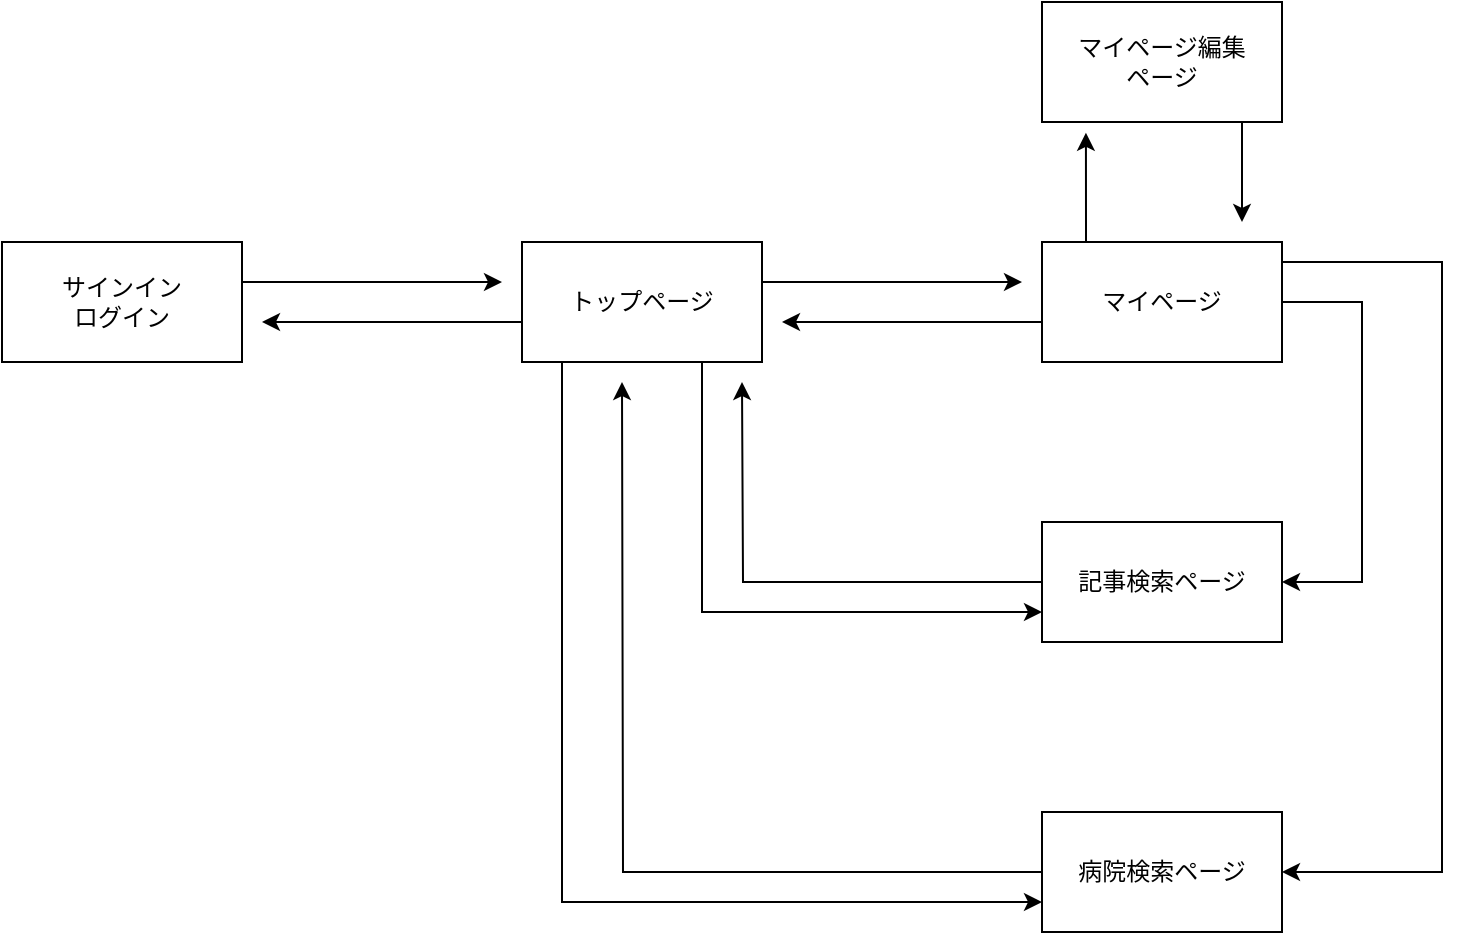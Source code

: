 <mxfile version="13.10.0" type="embed" pages="3">
    <diagram id="wAoyzJi7SPJmGwAVHJc8" name="Page_relation (for User)">
        <mxGraphModel dx="549" dy="821" grid="1" gridSize="10" guides="1" tooltips="1" connect="1" arrows="1" fold="1" page="1" pageScale="1" pageWidth="827" pageHeight="1169" math="0" shadow="0">
            <root>
                <mxCell id="0"/>
                <mxCell id="1" parent="0"/>
                <mxCell id="YjLc0UaMG-aKmf_U7Wku-13" style="edgeStyle=orthogonalEdgeStyle;rounded=0;orthogonalLoop=1;jettySize=auto;html=1;" parent="1" source="2" edge="1">
                    <mxGeometry relative="1" as="geometry">
                        <mxPoint x="590" y="260" as="targetPoint"/>
                        <Array as="points">
                            <mxPoint x="510" y="260"/>
                            <mxPoint x="510" y="260"/>
                        </Array>
                    </mxGeometry>
                </mxCell>
                <mxCell id="YjLc0UaMG-aKmf_U7Wku-17" style="edgeStyle=orthogonalEdgeStyle;rounded=0;orthogonalLoop=1;jettySize=auto;html=1;" parent="1" source="2" edge="1">
                    <mxGeometry relative="1" as="geometry">
                        <mxPoint x="210" y="280" as="targetPoint"/>
                        <Array as="points">
                            <mxPoint x="290" y="280"/>
                            <mxPoint x="290" y="280"/>
                        </Array>
                    </mxGeometry>
                </mxCell>
                <mxCell id="YjLc0UaMG-aKmf_U7Wku-25" style="edgeStyle=orthogonalEdgeStyle;rounded=0;orthogonalLoop=1;jettySize=auto;html=1;entryX=0;entryY=0.75;entryDx=0;entryDy=0;" parent="1" source="2" target="YjLc0UaMG-aKmf_U7Wku-6" edge="1">
                    <mxGeometry relative="1" as="geometry">
                        <Array as="points">
                            <mxPoint x="430" y="425"/>
                        </Array>
                    </mxGeometry>
                </mxCell>
                <mxCell id="YjLc0UaMG-aKmf_U7Wku-27" style="edgeStyle=orthogonalEdgeStyle;rounded=0;orthogonalLoop=1;jettySize=auto;html=1;entryX=0;entryY=0.75;entryDx=0;entryDy=0;" parent="1" source="2" target="YjLc0UaMG-aKmf_U7Wku-7" edge="1">
                    <mxGeometry relative="1" as="geometry">
                        <Array as="points">
                            <mxPoint x="360" y="570"/>
                        </Array>
                    </mxGeometry>
                </mxCell>
                <mxCell id="2" value="トップページ" style="whiteSpace=wrap;html=1;" parent="1" vertex="1">
                    <mxGeometry x="340" y="240" width="120" height="60" as="geometry"/>
                </mxCell>
                <mxCell id="YjLc0UaMG-aKmf_U7Wku-18" style="edgeStyle=orthogonalEdgeStyle;rounded=0;orthogonalLoop=1;jettySize=auto;html=1;" parent="1" source="YjLc0UaMG-aKmf_U7Wku-2" edge="1">
                    <mxGeometry relative="1" as="geometry">
                        <mxPoint x="330" y="260" as="targetPoint"/>
                        <Array as="points">
                            <mxPoint x="240" y="260"/>
                            <mxPoint x="240" y="260"/>
                        </Array>
                    </mxGeometry>
                </mxCell>
                <mxCell id="YjLc0UaMG-aKmf_U7Wku-2" value="サインイン&lt;br&gt;ログイン" style="whiteSpace=wrap;html=1;" parent="1" vertex="1">
                    <mxGeometry x="80" y="240" width="120" height="60" as="geometry"/>
                </mxCell>
                <mxCell id="YjLc0UaMG-aKmf_U7Wku-10" style="edgeStyle=orthogonalEdgeStyle;rounded=0;orthogonalLoop=1;jettySize=auto;html=1;entryX=0.183;entryY=1.09;entryDx=0;entryDy=0;entryPerimeter=0;" parent="1" source="YjLc0UaMG-aKmf_U7Wku-4" target="YjLc0UaMG-aKmf_U7Wku-5" edge="1">
                    <mxGeometry relative="1" as="geometry">
                        <Array as="points">
                            <mxPoint x="622" y="230"/>
                            <mxPoint x="622" y="230"/>
                        </Array>
                    </mxGeometry>
                </mxCell>
                <mxCell id="YjLc0UaMG-aKmf_U7Wku-14" style="edgeStyle=orthogonalEdgeStyle;rounded=0;orthogonalLoop=1;jettySize=auto;html=1;" parent="1" source="YjLc0UaMG-aKmf_U7Wku-4" edge="1">
                    <mxGeometry relative="1" as="geometry">
                        <mxPoint x="470" y="280" as="targetPoint"/>
                        <Array as="points">
                            <mxPoint x="580" y="280"/>
                            <mxPoint x="580" y="280"/>
                        </Array>
                    </mxGeometry>
                </mxCell>
                <mxCell id="YjLc0UaMG-aKmf_U7Wku-20" style="edgeStyle=orthogonalEdgeStyle;rounded=0;orthogonalLoop=1;jettySize=auto;html=1;entryX=1;entryY=0.5;entryDx=0;entryDy=0;" parent="1" source="YjLc0UaMG-aKmf_U7Wku-4" target="YjLc0UaMG-aKmf_U7Wku-7" edge="1">
                    <mxGeometry relative="1" as="geometry">
                        <Array as="points">
                            <mxPoint x="800" y="250"/>
                            <mxPoint x="800" y="555"/>
                        </Array>
                    </mxGeometry>
                </mxCell>
                <mxCell id="YjLc0UaMG-aKmf_U7Wku-23" style="edgeStyle=orthogonalEdgeStyle;rounded=0;orthogonalLoop=1;jettySize=auto;html=1;entryX=1;entryY=0.5;entryDx=0;entryDy=0;" parent="1" source="YjLc0UaMG-aKmf_U7Wku-4" target="YjLc0UaMG-aKmf_U7Wku-6" edge="1">
                    <mxGeometry relative="1" as="geometry">
                        <Array as="points">
                            <mxPoint x="760" y="270"/>
                            <mxPoint x="760" y="410"/>
                        </Array>
                    </mxGeometry>
                </mxCell>
                <mxCell id="YjLc0UaMG-aKmf_U7Wku-4" value="マイページ" style="whiteSpace=wrap;html=1;" parent="1" vertex="1">
                    <mxGeometry x="600" y="240" width="120" height="60" as="geometry"/>
                </mxCell>
                <mxCell id="YjLc0UaMG-aKmf_U7Wku-11" style="edgeStyle=orthogonalEdgeStyle;rounded=0;orthogonalLoop=1;jettySize=auto;html=1;" parent="1" source="YjLc0UaMG-aKmf_U7Wku-5" edge="1">
                    <mxGeometry relative="1" as="geometry">
                        <mxPoint x="700" y="230" as="targetPoint"/>
                        <Array as="points">
                            <mxPoint x="700" y="190"/>
                            <mxPoint x="700" y="190"/>
                        </Array>
                    </mxGeometry>
                </mxCell>
                <mxCell id="YjLc0UaMG-aKmf_U7Wku-5" value="マイページ編集&lt;br&gt;ページ" style="whiteSpace=wrap;html=1;" parent="1" vertex="1">
                    <mxGeometry x="600" y="120" width="120" height="60" as="geometry"/>
                </mxCell>
                <mxCell id="YjLc0UaMG-aKmf_U7Wku-24" style="edgeStyle=orthogonalEdgeStyle;rounded=0;orthogonalLoop=1;jettySize=auto;html=1;" parent="1" source="YjLc0UaMG-aKmf_U7Wku-6" edge="1">
                    <mxGeometry relative="1" as="geometry">
                        <mxPoint x="450" y="310" as="targetPoint"/>
                    </mxGeometry>
                </mxCell>
                <mxCell id="YjLc0UaMG-aKmf_U7Wku-6" value="記事検索ページ" style="whiteSpace=wrap;html=1;" parent="1" vertex="1">
                    <mxGeometry x="600" y="380" width="120" height="60" as="geometry"/>
                </mxCell>
                <mxCell id="YjLc0UaMG-aKmf_U7Wku-26" style="edgeStyle=orthogonalEdgeStyle;rounded=0;orthogonalLoop=1;jettySize=auto;html=1;" parent="1" source="YjLc0UaMG-aKmf_U7Wku-7" edge="1">
                    <mxGeometry relative="1" as="geometry">
                        <mxPoint x="390" y="310" as="targetPoint"/>
                    </mxGeometry>
                </mxCell>
                <mxCell id="YjLc0UaMG-aKmf_U7Wku-7" value="病院検索ページ" style="whiteSpace=wrap;html=1;" parent="1" vertex="1">
                    <mxGeometry x="600" y="525" width="120" height="60" as="geometry"/>
                </mxCell>
            </root>
        </mxGraphModel>
    </diagram>
    <diagram id="yQhcVNKe8j5Z_3Np4epz" name="Page_relation (for  Doctor)">
        &#xa;        &#xa;&#xa;
        <mxGraphModel grid="1" gridSize="10" guides="1" tooltips="1" connect="1" arrows="1" page="1" fold="1" pageScale="1" pageWidth="827" pageHeight="1169" math="0" shadow="0">
            &#xa;            &#xa;&#xa;
            <root>
                &#xa;                &#xa;&#xa;
                <mxCell id="SM14ZPv3RND-MxX5oc8A-0"/>
                &#xa;                &#xa;&#xa;
                <mxCell id="SM14ZPv3RND-MxX5oc8A-1" parent="SM14ZPv3RND-MxX5oc8A-0"/>
                &#xa;                &#xa;&#xa;
                <mxCell id="QympR_u0NycjiTh86Tg6-3" style="edgeStyle=orthogonalEdgeStyle;rounded=0;orthogonalLoop=1;jettySize=auto;html=1;" parent="SM14ZPv3RND-MxX5oc8A-1" source="doY01OS5TyMNg0wS3ZK7-0" edge="1">
                    &#xa;                    &#xa;&#xa;
                    <mxGeometry relative="1" as="geometry">
                        &#xa;                        &#xa;&#xa;
                        <mxPoint x="210" y="330" as="targetPoint"/>
                        &#xa;                        &#xa;&#xa;
                        <Array as="points">
                            &#xa;                            &#xa;&#xa;
                            <mxPoint x="280" y="330"/>
                            &#xa;                            &#xa;&#xa;
                            <mxPoint x="280" y="330"/>
                            &#xa;                            &#xa;&#xa;
                        </Array>
                        &#xa;                        &#xa;&#xa;
                    </mxGeometry>
                    &#xa;                    &#xa;&#xa;
                </mxCell>
                &#xa;                &#xa;&#xa;
                <mxCell id="QympR_u0NycjiTh86Tg6-9" style="edgeStyle=orthogonalEdgeStyle;rounded=0;orthogonalLoop=1;jettySize=auto;html=1;" parent="SM14ZPv3RND-MxX5oc8A-1" source="doY01OS5TyMNg0wS3ZK7-0" edge="1">
                    &#xa;                    &#xa;&#xa;
                    <mxGeometry relative="1" as="geometry">
                        &#xa;                        &#xa;&#xa;
                        <mxPoint x="550" y="300" as="targetPoint"/>
                        &#xa;                        &#xa;&#xa;
                        <Array as="points">
                            &#xa;                            &#xa;&#xa;
                            <mxPoint x="480" y="300"/>
                            &#xa;                            &#xa;&#xa;
                            <mxPoint x="480" y="300"/>
                            &#xa;                            &#xa;&#xa;
                        </Array>
                        &#xa;                        &#xa;&#xa;
                    </mxGeometry>
                    &#xa;                    &#xa;&#xa;
                </mxCell>
                &#xa;                &#xa;&#xa;
                <mxCell id="QympR_u0NycjiTh86Tg6-12" style="edgeStyle=orthogonalEdgeStyle;rounded=0;orthogonalLoop=1;jettySize=auto;html=1;" parent="SM14ZPv3RND-MxX5oc8A-1" source="doY01OS5TyMNg0wS3ZK7-0" edge="1">
                    &#xa;                    &#xa;&#xa;
                    <mxGeometry relative="1" as="geometry">
                        &#xa;                        &#xa;&#xa;
                        <mxPoint x="340" y="190" as="targetPoint"/>
                        &#xa;                        &#xa;&#xa;
                        <Array as="points">
                            &#xa;                            &#xa;&#xa;
                            <mxPoint x="340" y="250"/>
                            &#xa;                            &#xa;&#xa;
                            <mxPoint x="340" y="250"/>
                            &#xa;                            &#xa;&#xa;
                        </Array>
                        &#xa;                        &#xa;&#xa;
                    </mxGeometry>
                    &#xa;                    &#xa;&#xa;
                </mxCell>
                &#xa;                &#xa;&#xa;
                <mxCell id="QympR_u0NycjiTh86Tg6-26" style="edgeStyle=orthogonalEdgeStyle;rounded=0;orthogonalLoop=1;jettySize=auto;html=1;entryX=0.998;entryY=0.88;entryDx=0;entryDy=0;entryPerimeter=0;" parent="SM14ZPv3RND-MxX5oc8A-1" source="doY01OS5TyMNg0wS3ZK7-0" target="Px4BVr2N8zlAnJnXclJ0-3" edge="1">
                    &#xa;                    &#xa;&#xa;
                    <mxGeometry relative="1" as="geometry">
                        &#xa;                        &#xa;&#xa;
                        <Array as="points">
                            &#xa;                            &#xa;&#xa;
                            <mxPoint x="360" y="533"/>
                            &#xa;                            &#xa;&#xa;
                        </Array>
                        &#xa;                        &#xa;&#xa;
                    </mxGeometry>
                    &#xa;                    &#xa;&#xa;
                </mxCell>
                &#xa;                &#xa;&#xa;
                <mxCell id="QympR_u0NycjiTh86Tg6-30" style="edgeStyle=orthogonalEdgeStyle;rounded=0;orthogonalLoop=1;jettySize=auto;html=1;entryX=-0.002;entryY=0.897;entryDx=0;entryDy=0;entryPerimeter=0;" parent="SM14ZPv3RND-MxX5oc8A-1" source="doY01OS5TyMNg0wS3ZK7-0" target="Px4BVr2N8zlAnJnXclJ0-0" edge="1">
                    &#xa;                    &#xa;&#xa;
                    <mxGeometry relative="1" as="geometry">
                        &#xa;                        &#xa;&#xa;
                        <Array as="points">
                            &#xa;                            &#xa;&#xa;
                            <mxPoint x="400" y="534"/>
                            &#xa;                            &#xa;&#xa;
                        </Array>
                        &#xa;                        &#xa;&#xa;
                    </mxGeometry>
                    &#xa;                    &#xa;&#xa;
                </mxCell>
                &#xa;                &#xa;&#xa;
                <mxCell id="doY01OS5TyMNg0wS3ZK7-0" value="マイページ" style="whiteSpace=wrap;html=1;" parent="SM14ZPv3RND-MxX5oc8A-1" vertex="1">
                    &#xa;                    &#xa;&#xa;
                    <mxGeometry x="320" y="280" width="120" height="60" as="geometry"/>
                    &#xa;                    &#xa;&#xa;
                </mxCell>
                &#xa;                &#xa;&#xa;
                <mxCell id="QympR_u0NycjiTh86Tg6-10" style="edgeStyle=orthogonalEdgeStyle;rounded=0;orthogonalLoop=1;jettySize=auto;html=1;" parent="SM14ZPv3RND-MxX5oc8A-1" source="doY01OS5TyMNg0wS3ZK7-1" edge="1">
                    &#xa;                    &#xa;&#xa;
                    <mxGeometry relative="1" as="geometry">
                        &#xa;                        &#xa;&#xa;
                        <mxPoint x="310" y="300" as="targetPoint"/>
                        &#xa;                        &#xa;&#xa;
                        <Array as="points">
                            &#xa;                            &#xa;&#xa;
                            <mxPoint x="230" y="300"/>
                            &#xa;                            &#xa;&#xa;
                            <mxPoint x="230" y="300"/>
                            &#xa;                            &#xa;&#xa;
                        </Array>
                        &#xa;                        &#xa;&#xa;
                    </mxGeometry>
                    &#xa;                    &#xa;&#xa;
                </mxCell>
                &#xa;                &#xa;&#xa;
                <mxCell id="doY01OS5TyMNg0wS3ZK7-1" value="サインイン&lt;br&gt;ログイン" style="whiteSpace=wrap;html=1;" parent="SM14ZPv3RND-MxX5oc8A-1" vertex="1">
                    &#xa;                    &#xa;&#xa;
                    <mxGeometry x="80" y="280" width="120" height="60" as="geometry"/>
                    &#xa;                    &#xa;&#xa;
                </mxCell>
                &#xa;                &#xa;&#xa;
                <mxCell id="QympR_u0NycjiTh86Tg6-13" style="edgeStyle=orthogonalEdgeStyle;rounded=0;orthogonalLoop=1;jettySize=auto;html=1;entryX=0.857;entryY=-0.07;entryDx=0;entryDy=0;entryPerimeter=0;" parent="SM14ZPv3RND-MxX5oc8A-1" source="doY01OS5TyMNg0wS3ZK7-3" target="doY01OS5TyMNg0wS3ZK7-0" edge="1">
                    &#xa;                    &#xa;&#xa;
                    <mxGeometry relative="1" as="geometry">
                        &#xa;                        &#xa;&#xa;
                        <Array as="points">
                            &#xa;                            &#xa;&#xa;
                            <mxPoint x="423" y="200"/>
                            &#xa;                            &#xa;&#xa;
                            <mxPoint x="423" y="200"/>
                            &#xa;                            &#xa;&#xa;
                        </Array>
                        &#xa;                        &#xa;&#xa;
                    </mxGeometry>
                    &#xa;                    &#xa;&#xa;
                </mxCell>
                &#xa;                &#xa;&#xa;
                <mxCell id="doY01OS5TyMNg0wS3ZK7-3" value="マイページ編集&lt;br&gt;ページ" style="whiteSpace=wrap;html=1;" parent="SM14ZPv3RND-MxX5oc8A-1" vertex="1">
                    &#xa;                    &#xa;&#xa;
                    <mxGeometry x="320" y="120" width="120" height="60" as="geometry"/>
                    &#xa;                    &#xa;&#xa;
                </mxCell>
                &#xa;                &#xa;&#xa;
                <mxCell id="-x1v1xua2Zcn5hHG6DSS-0" value="予約一覧ページ" style="whiteSpace=wrap;html=1;" parent="SM14ZPv3RND-MxX5oc8A-1" vertex="1">
                    &#xa;                    &#xa;&#xa;
                    <mxGeometry x="560" y="280" width="120" height="60" as="geometry"/>
                    &#xa;                    &#xa;&#xa;
                </mxCell>
                &#xa;                &#xa;&#xa;
                <mxCell id="-x1v1xua2Zcn5hHG6DSS-1" value="予約詳細ページ" style="whiteSpace=wrap;html=1;" parent="SM14ZPv3RND-MxX5oc8A-1" vertex="1">
                    &#xa;                    &#xa;&#xa;
                    <mxGeometry x="560" y="120" width="120" height="60" as="geometry"/>
                    &#xa;                    &#xa;&#xa;
                </mxCell>
                &#xa;                &#xa;&#xa;
                <mxCell id="QympR_u0NycjiTh86Tg6-24" style="edgeStyle=orthogonalEdgeStyle;rounded=0;orthogonalLoop=1;jettySize=auto;html=1;entryX=0.84;entryY=0.997;entryDx=0;entryDy=0;entryPerimeter=0;" parent="SM14ZPv3RND-MxX5oc8A-1" source="Px4BVr2N8zlAnJnXclJ0-0" target="doY01OS5TyMNg0wS3ZK7-0" edge="1">
                    &#xa;                    &#xa;&#xa;
                    <mxGeometry relative="1" as="geometry">
                        &#xa;                        &#xa;&#xa;
                        <Array as="points">
                            &#xa;                            &#xa;&#xa;
                            <mxPoint x="421" y="510"/>
                            &#xa;                            &#xa;&#xa;
                        </Array>
                        &#xa;                        &#xa;&#xa;
                    </mxGeometry>
                    &#xa;                    &#xa;&#xa;
                </mxCell>
                &#xa;                &#xa;&#xa;
                <mxCell id="Px4BVr2N8zlAnJnXclJ0-0" value="記事作成ページ" style="whiteSpace=wrap;html=1;" parent="SM14ZPv3RND-MxX5oc8A-1" vertex="1">
                    &#xa;                    &#xa;&#xa;
                    <mxGeometry x="440" y="480" width="120" height="60" as="geometry"/>
                    &#xa;                    &#xa;&#xa;
                </mxCell>
                &#xa;                &#xa;&#xa;
                <mxCell id="QympR_u0NycjiTh86Tg6-22" style="edgeStyle=orthogonalEdgeStyle;rounded=0;orthogonalLoop=1;jettySize=auto;html=1;entryX=0.823;entryY=-0.037;entryDx=0;entryDy=0;entryPerimeter=0;" parent="SM14ZPv3RND-MxX5oc8A-1" source="Px4BVr2N8zlAnJnXclJ0-3" target="Px4BVr2N8zlAnJnXclJ0-4" edge="1">
                    &#xa;                    &#xa;&#xa;
                    <mxGeometry relative="1" as="geometry">
                        &#xa;                        &#xa;&#xa;
                        <Array as="points">
                            &#xa;                            &#xa;&#xa;
                            <mxPoint x="299" y="560"/>
                            &#xa;                            &#xa;&#xa;
                            <mxPoint x="299" y="560"/>
                            &#xa;                            &#xa;&#xa;
                        </Array>
                        &#xa;                        &#xa;&#xa;
                    </mxGeometry>
                    &#xa;                    &#xa;&#xa;
                </mxCell>
                &#xa;                &#xa;&#xa;
                <mxCell id="QympR_u0NycjiTh86Tg6-25" style="edgeStyle=orthogonalEdgeStyle;rounded=0;orthogonalLoop=1;jettySize=auto;html=1;entryX=0.157;entryY=1.08;entryDx=0;entryDy=0;entryPerimeter=0;" parent="SM14ZPv3RND-MxX5oc8A-1" source="Px4BVr2N8zlAnJnXclJ0-3" target="doY01OS5TyMNg0wS3ZK7-0" edge="1">
                    &#xa;                    &#xa;&#xa;
                    <mxGeometry relative="1" as="geometry">
                        &#xa;                        &#xa;&#xa;
                        <Array as="points">
                            &#xa;                            &#xa;&#xa;
                            <mxPoint x="339" y="510"/>
                            &#xa;                            &#xa;&#xa;
                        </Array>
                        &#xa;                        &#xa;&#xa;
                    </mxGeometry>
                    &#xa;                    &#xa;&#xa;
                </mxCell>
                &#xa;                &#xa;&#xa;
                <mxCell id="Px4BVr2N8zlAnJnXclJ0-3" value="記事一覧ページ" style="whiteSpace=wrap;html=1;" parent="SM14ZPv3RND-MxX5oc8A-1" vertex="1">
                    &#xa;                    &#xa;&#xa;
                    <mxGeometry x="200" y="480" width="120" height="60" as="geometry"/>
                    &#xa;                    &#xa;&#xa;
                </mxCell>
                &#xa;                &#xa;&#xa;
                <mxCell id="QympR_u0NycjiTh86Tg6-23" style="edgeStyle=orthogonalEdgeStyle;rounded=0;orthogonalLoop=1;jettySize=auto;html=1;entryX=0.19;entryY=1.08;entryDx=0;entryDy=0;entryPerimeter=0;" parent="SM14ZPv3RND-MxX5oc8A-1" source="Px4BVr2N8zlAnJnXclJ0-4" target="Px4BVr2N8zlAnJnXclJ0-3" edge="1">
                    &#xa;                    &#xa;&#xa;
                    <mxGeometry relative="1" as="geometry">
                        &#xa;                        &#xa;&#xa;
                        <Array as="points">
                            &#xa;                            &#xa;&#xa;
                            <mxPoint x="223" y="590"/>
                            &#xa;                            &#xa;&#xa;
                            <mxPoint x="223" y="590"/>
                            &#xa;                            &#xa;&#xa;
                        </Array>
                        &#xa;                        &#xa;&#xa;
                    </mxGeometry>
                    &#xa;                    &#xa;&#xa;
                </mxCell>
                &#xa;                &#xa;&#xa;
                <mxCell id="Px4BVr2N8zlAnJnXclJ0-4" value="記事編集ページ" style="whiteSpace=wrap;html=1;" parent="SM14ZPv3RND-MxX5oc8A-1" vertex="1">
                    &#xa;                    &#xa;&#xa;
                    <mxGeometry x="200" y="600" width="120" height="60" as="geometry"/>
                    &#xa;                    &#xa;&#xa;
                </mxCell>
                &#xa;                &#xa;&#xa;
                <mxCell id="QympR_u0NycjiTh86Tg6-7" style="edgeStyle=orthogonalEdgeStyle;rounded=0;orthogonalLoop=1;jettySize=auto;html=1;" parent="SM14ZPv3RND-MxX5oc8A-1" edge="1">
                    &#xa;                    &#xa;&#xa;
                    <mxGeometry relative="1" as="geometry">
                        &#xa;                        &#xa;&#xa;
                        <mxPoint x="450" y="329.5" as="targetPoint"/>
                        &#xa;                        &#xa;&#xa;
                        <mxPoint x="560" y="329.5" as="sourcePoint"/>
                        &#xa;                        &#xa;&#xa;
                        <Array as="points">
                            &#xa;                            &#xa;&#xa;
                            <mxPoint x="520" y="329.5"/>
                            &#xa;                            &#xa;&#xa;
                            <mxPoint x="520" y="329.5"/>
                            &#xa;                            &#xa;&#xa;
                        </Array>
                        &#xa;                        &#xa;&#xa;
                    </mxGeometry>
                    &#xa;                    &#xa;&#xa;
                </mxCell>
                &#xa;                &#xa;&#xa;
                <mxCell id="QympR_u0NycjiTh86Tg6-17" style="edgeStyle=orthogonalEdgeStyle;rounded=0;orthogonalLoop=1;jettySize=auto;html=1;entryX=0.857;entryY=-0.07;entryDx=0;entryDy=0;entryPerimeter=0;" parent="SM14ZPv3RND-MxX5oc8A-1" edge="1">
                    &#xa;                    &#xa;&#xa;
                    <mxGeometry relative="1" as="geometry">
                        &#xa;                        &#xa;&#xa;
                        <mxPoint x="661.08" y="180" as="sourcePoint"/>
                        &#xa;                        &#xa;&#xa;
                        <mxPoint x="660.92" y="275.8" as="targetPoint"/>
                        &#xa;                        &#xa;&#xa;
                        <Array as="points">
                            &#xa;                            &#xa;&#xa;
                            <mxPoint x="661.08" y="220"/>
                            &#xa;                            &#xa;&#xa;
                            <mxPoint x="661.08" y="220"/>
                            &#xa;                            &#xa;&#xa;
                        </Array>
                        &#xa;                        &#xa;&#xa;
                    </mxGeometry>
                    &#xa;                    &#xa;&#xa;
                </mxCell>
                &#xa;                &#xa;&#xa;
                <mxCell id="QympR_u0NycjiTh86Tg6-18" style="edgeStyle=orthogonalEdgeStyle;rounded=0;orthogonalLoop=1;jettySize=auto;html=1;" parent="SM14ZPv3RND-MxX5oc8A-1" edge="1">
                    &#xa;                    &#xa;&#xa;
                    <mxGeometry relative="1" as="geometry">
                        &#xa;                        &#xa;&#xa;
                        <mxPoint x="578.08" y="190" as="targetPoint"/>
                        &#xa;                        &#xa;&#xa;
                        <mxPoint x="578.08" y="280" as="sourcePoint"/>
                        &#xa;                        &#xa;&#xa;
                        <Array as="points">
                            &#xa;                            &#xa;&#xa;
                            <mxPoint x="578.08" y="220"/>
                            &#xa;                            &#xa;&#xa;
                            <mxPoint x="578.08" y="220"/>
                            &#xa;                            &#xa;&#xa;
                        </Array>
                        &#xa;                        &#xa;&#xa;
                    </mxGeometry>
                    &#xa;                    &#xa;&#xa;
                </mxCell>
                &#xa;                &#xa;&#xa;
            </root>
            &#xa;            &#xa;&#xa;
        </mxGraphModel>
        &#xa;        &#xa;&#xa;
    </diagram>
    <diagram id="wyJTr78oOTNp5ZH_JxDI" name="tables">
        <mxGraphModel dx="1376" dy="1990" grid="1" gridSize="10" guides="1" tooltips="1" connect="1" arrows="1" fold="1" page="1" pageScale="1" pageWidth="827" pageHeight="1169" math="0" shadow="0">
            <root>
                <mxCell id="_7CTV-4Sv0ZYfPJvIMsA-0"/>
                <mxCell id="_7CTV-4Sv0ZYfPJvIMsA-1" parent="_7CTV-4Sv0ZYfPJvIMsA-0"/>
                <mxCell id="_v4xmzxxPZzmTcDHhk0H-0" value="＜Users テーブル＞&lt;br&gt;&lt;br&gt;・ニックネーム&lt;br&gt;・Eメール&lt;br&gt;・パスワード&lt;br&gt;・氏名（漢字＋かな）&lt;br&gt;・住所&lt;br&gt;・電話番号" style="whiteSpace=wrap;html=1;" parent="_7CTV-4Sv0ZYfPJvIMsA-1" vertex="1">
                    <mxGeometry x="80" y="40" width="200" height="160" as="geometry"/>
                </mxCell>
                <mxCell id="_v4xmzxxPZzmTcDHhk0H-1" value="＜Injuries テーブル＞&lt;br&gt;&lt;br&gt;・怪我の部位&lt;br&gt;・いつ怪我したか&lt;br&gt;・怪我の原因&lt;br&gt;・痛みの種類&lt;br&gt;・痛みの出る動き&lt;br&gt;・痛みの程度&lt;br&gt;・備考&lt;br&gt;&lt;br&gt;・user_id" style="whiteSpace=wrap;html=1;" parent="_7CTV-4Sv0ZYfPJvIMsA-1" vertex="1">
                    <mxGeometry x="480" y="40" width="200" height="160" as="geometry"/>
                </mxCell>
                <mxCell id="_v4xmzxxPZzmTcDHhk0H-2" value="＜Doctors テーブル＞&lt;br&gt;&lt;br&gt;・氏名（漢字＋かな）&lt;br&gt;・Eメール&lt;br&gt;・パスワード&lt;br&gt;・所属病院名&lt;br&gt;・病院の住所&lt;br&gt;・病院の電話番号" style="whiteSpace=wrap;html=1;" parent="_7CTV-4Sv0ZYfPJvIMsA-1" vertex="1">
                    <mxGeometry x="80" y="360" width="200" height="160" as="geometry"/>
                </mxCell>
                <mxCell id="_v4xmzxxPZzmTcDHhk0H-3" value="＜Evaluation テーブル＞&lt;br&gt;&lt;br&gt;・診断名&lt;br&gt;・処置の内容&lt;br&gt;・リハビリ&lt;br&gt;・備考&lt;br&gt;&lt;br&gt;・doctor_id&lt;br&gt;・injury_id" style="whiteSpace=wrap;html=1;" parent="_7CTV-4Sv0ZYfPJvIMsA-1" vertex="1">
                    <mxGeometry x="480" y="360" width="200" height="160" as="geometry"/>
                </mxCell>
                <mxCell id="_v4xmzxxPZzmTcDHhk0H-8" style="edgeStyle=orthogonalEdgeStyle;rounded=0;orthogonalLoop=1;jettySize=auto;html=1;exitX=1;exitY=0.5;exitDx=0;exitDy=0;backgroundOutline=0;endArrow=ERmany;endFill=1;bendable=0;" parent="_7CTV-4Sv0ZYfPJvIMsA-1" source="_v4xmzxxPZzmTcDHhk0H-0" edge="1">
                    <mxGeometry relative="1" as="geometry">
                        <mxPoint x="470" y="120" as="targetPoint"/>
                        <mxPoint x="500.5" y="90" as="sourcePoint"/>
                    </mxGeometry>
                </mxCell>
                <mxCell id="_v4xmzxxPZzmTcDHhk0H-9" style="edgeStyle=orthogonalEdgeStyle;rounded=0;orthogonalLoop=1;jettySize=auto;html=1;exitX=1;exitY=0.5;exitDx=0;exitDy=0;backgroundOutline=0;endArrow=ERmany;endFill=1;bendable=0;" parent="_7CTV-4Sv0ZYfPJvIMsA-1" edge="1">
                    <mxGeometry relative="1" as="geometry">
                        <mxPoint x="470" y="439.5" as="targetPoint"/>
                        <mxPoint x="300" y="439.5" as="sourcePoint"/>
                    </mxGeometry>
                </mxCell>
                <mxCell id="_v4xmzxxPZzmTcDHhk0H-10" style="edgeStyle=orthogonalEdgeStyle;rounded=0;orthogonalLoop=1;jettySize=auto;html=1;backgroundOutline=0;endArrow=ERmany;endFill=1;bendable=0;exitX=0.5;exitY=1;exitDx=0;exitDy=0;" parent="_7CTV-4Sv0ZYfPJvIMsA-1" source="_v4xmzxxPZzmTcDHhk0H-1" edge="1">
                    <mxGeometry relative="1" as="geometry">
                        <mxPoint x="579.5" y="350" as="targetPoint"/>
                        <mxPoint x="580" y="210" as="sourcePoint"/>
                    </mxGeometry>
                </mxCell>
                <mxCell id="Ui6BtlVja3JQvxi7fPYC-0" value="＜Sports テーブル＞&lt;br&gt;&lt;br/&gt;&lt;br&gt;・小学生〜大学までのスポーツ歴&lt;br&gt;・それぞれのポジションなど備考&lt;br&gt;&lt;br&gt;・user_id" style="whiteSpace=wrap;html=1;" parent="_7CTV-4Sv0ZYfPJvIMsA-1" vertex="1">
                    <mxGeometry x="-320" y="40" width="200" height="150" as="geometry"/>
                </mxCell>
                <mxCell id="Ui6BtlVja3JQvxi7fPYC-3" style="edgeStyle=orthogonalEdgeStyle;rounded=0;orthogonalLoop=1;jettySize=auto;html=1;endArrow=ERone;endFill=0;" parent="_7CTV-4Sv0ZYfPJvIMsA-1" edge="1">
                    <mxGeometry relative="1" as="geometry">
                        <mxPoint x="70" y="119.41" as="sourcePoint"/>
                        <mxPoint x="-100" y="119.41" as="targetPoint"/>
                    </mxGeometry>
                </mxCell>
                <mxCell id="Ui6BtlVja3JQvxi7fPYC-4" value="has_one: sport&lt;br&gt;has_many: injuries" style="ellipse;whiteSpace=wrap;html=1;" parent="_7CTV-4Sv0ZYfPJvIMsA-1" vertex="1">
                    <mxGeometry x="200" y="-30" width="150" height="90" as="geometry"/>
                </mxCell>
                <mxCell id="Ui6BtlVja3JQvxi7fPYC-6" value="belongs_to: user" style="ellipse;whiteSpace=wrap;html=1;" parent="_7CTV-4Sv0ZYfPJvIMsA-1" vertex="1">
                    <mxGeometry x="-370" y="160" width="140" height="80" as="geometry"/>
                </mxCell>
                <mxCell id="Ui6BtlVja3JQvxi7fPYC-7" value="belongs_to: user&lt;br&gt;has_many: evaluations" style="ellipse;whiteSpace=wrap;html=1;" parent="_7CTV-4Sv0ZYfPJvIMsA-1" vertex="1">
                    <mxGeometry x="640" y="140" width="150" height="95" as="geometry"/>
                </mxCell>
                <mxCell id="Ui6BtlVja3JQvxi7fPYC-8" value="has_many: evaluations" style="ellipse;whiteSpace=wrap;html=1;" parent="_7CTV-4Sv0ZYfPJvIMsA-1" vertex="1">
                    <mxGeometry x="-30" y="490" width="150" height="80" as="geometry"/>
                </mxCell>
                <mxCell id="Ui6BtlVja3JQvxi7fPYC-10" value="belongs_to: injury&lt;br&gt;belongs_to: doctor" style="ellipse;whiteSpace=wrap;html=1;" parent="_7CTV-4Sv0ZYfPJvIMsA-1" vertex="1">
                    <mxGeometry x="640" y="470" width="150" height="95" as="geometry"/>
                </mxCell>
            </root>
        </mxGraphModel>
    </diagram>
</mxfile>